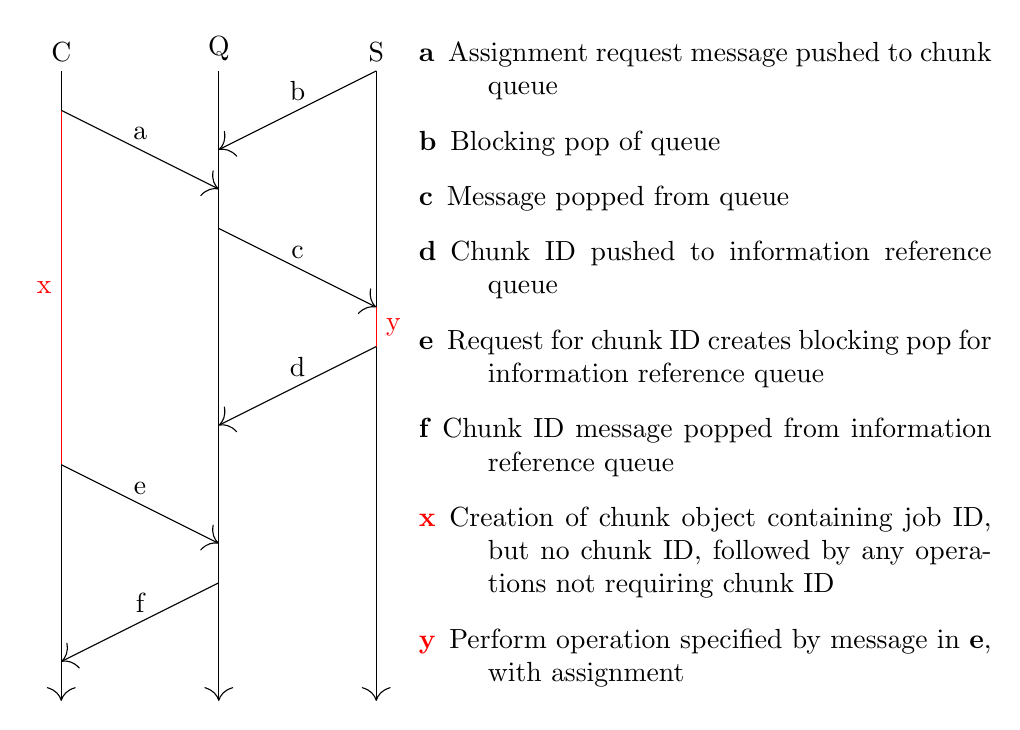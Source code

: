\begin{minipage}{0.4\textwidth}
	\begin{tikzpicture}
		\draw[-{>[scale=2]}] (0,8) -- (0,0) node[at start, anchor=south] {C};
		\draw[-{>[scale=2]}] (2,8) -- (2,0) node[at start, anchor=south] {Q};
		\draw[-{>[scale=2]}] (4,8) -- (4,0) node[at start, anchor=south] {S};

		\draw[red] (0,7.5) -- (0,3) node[midway, anchor=east] {x};
		\draw[red] (4,5) -- (4,4.5) node[midway, anchor=west] {y};

		\draw[-{>[scale=2]}] (0,7.5) -- (2, 6.5) node[midway, anchor=south] {a};
		\draw[-{>[scale=2]}] (4,8) -- (2, 7) node[midway, anchor=south] {b};
		\draw[-{>[scale=2]}] (2, 6) -- (4, 5) node[midway, anchor=south] {c};
		\draw[-{>[scale=2]}] (4, 4.5) -- (2, 3.5) node[midway, anchor=south] {d};
		\draw[-{>[scale=2]}] (0, 3) -- (2, 2) node[midway, anchor=south] {e};
		\draw[-{>[scale=2]}] (2, 1.5) -- (0, 0.5) node[midway, anchor=south] {f};
	\end{tikzpicture}
\end{minipage}
\begin{minipage}{0.6\textwidth}
	\begin{description}
		\item [a] Assignment request message pushed to chunk
			queue
		\item [b] Blocking pop of queue
		\item [c] Message popped from queue
		\item [d] Chunk ID pushed to information reference
			queue
		\item [e] Request for chunk ID creates blocking pop for
			information reference queue
		\item [f] Chunk ID message popped from information
			reference queue
		\item [\textcolor{red}{x}] Creation of chunk object
			containing job ID, but no chunk ID, followed by
			any operations not requiring chunk ID
		\item [\textcolor{red}{y}] Perform operation specified
			by message in \textbf{e}, with assignment
	\end{description}
\end{minipage}
